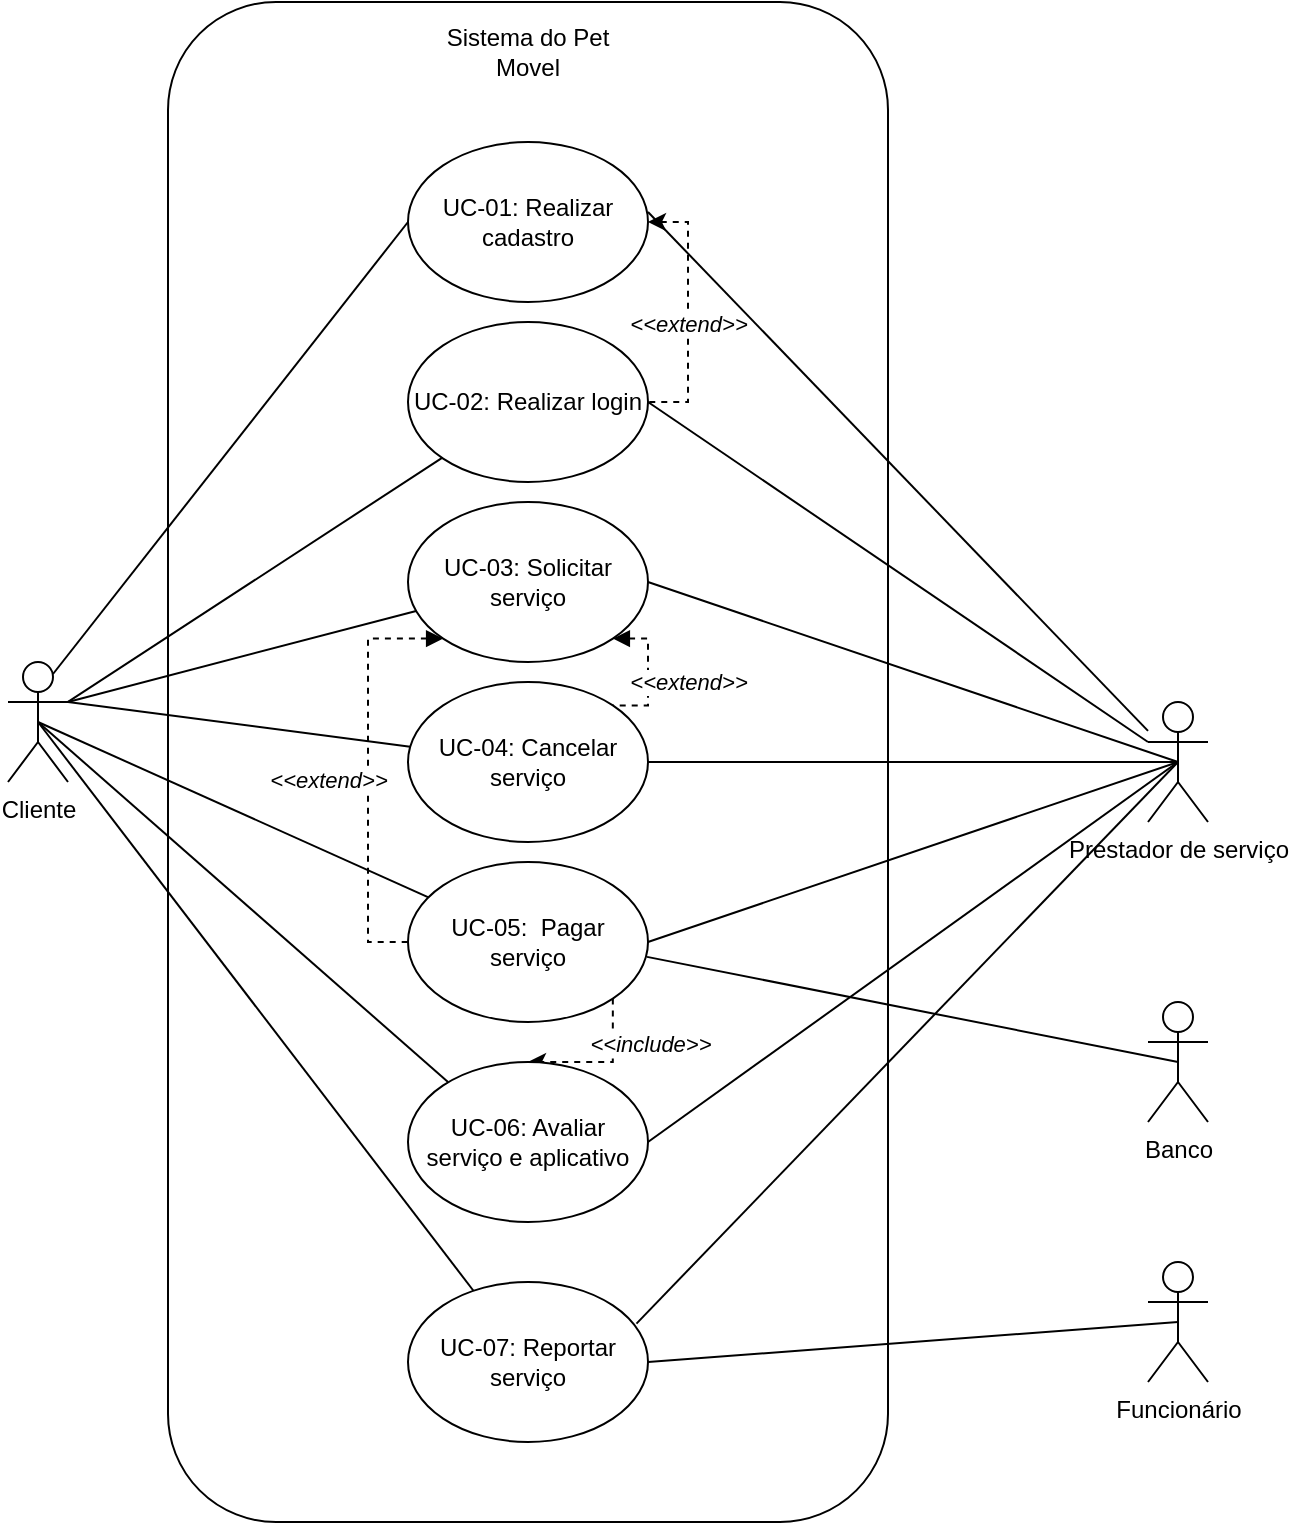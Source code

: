<mxfile version="24.2.5" type="github">
  <diagram name="Página-1" id="l8r8cuFOkIhVQ8wDeBiE">
    <mxGraphModel dx="611" dy="367" grid="1" gridSize="10" guides="1" tooltips="1" connect="1" arrows="1" fold="1" page="1" pageScale="1" pageWidth="2339" pageHeight="3300" math="0" shadow="0">
      <root>
        <mxCell id="0" />
        <mxCell id="1" parent="0" />
        <mxCell id="v51SKbNVmQvFZcULpT_k-25" value="" style="rounded=1;whiteSpace=wrap;html=1;" parent="1" vertex="1">
          <mxGeometry x="150" y="100" width="360" height="760" as="geometry" />
        </mxCell>
        <mxCell id="8FJ5HQ2D-bfxr0lluIva-1" value="Cliente" style="shape=umlActor;verticalLabelPosition=bottom;verticalAlign=top;html=1;outlineConnect=0;" parent="1" vertex="1">
          <mxGeometry x="70" y="430" width="30" height="60" as="geometry" />
        </mxCell>
        <mxCell id="8FJ5HQ2D-bfxr0lluIva-2" value="Prestador de serviço" style="shape=umlActor;verticalLabelPosition=bottom;verticalAlign=top;html=1;outlineConnect=0;" parent="1" vertex="1">
          <mxGeometry x="640" y="450" width="30" height="60" as="geometry" />
        </mxCell>
        <mxCell id="8FJ5HQ2D-bfxr0lluIva-5" value="Funcionário" style="shape=umlActor;verticalLabelPosition=bottom;verticalAlign=top;html=1;outlineConnect=0;" parent="1" vertex="1">
          <mxGeometry x="640" y="730" width="30" height="60" as="geometry" />
        </mxCell>
        <mxCell id="v51SKbNVmQvFZcULpT_k-27" style="edgeStyle=orthogonalEdgeStyle;rounded=0;orthogonalLoop=1;jettySize=auto;html=1;exitX=1;exitY=0.5;exitDx=0;exitDy=0;entryX=1;entryY=0.5;entryDx=0;entryDy=0;endArrow=none;endFill=0;startArrow=classic;startFill=1;dashed=1;" parent="1" source="8FJ5HQ2D-bfxr0lluIva-6" target="v51SKbNVmQvFZcULpT_k-4" edge="1">
          <mxGeometry relative="1" as="geometry" />
        </mxCell>
        <mxCell id="v51SKbNVmQvFZcULpT_k-28" value="&lt;i&gt;&amp;lt;&amp;lt;extend&amp;gt;&amp;gt;&lt;/i&gt;" style="edgeLabel;html=1;align=center;verticalAlign=middle;resizable=0;points=[];" parent="v51SKbNVmQvFZcULpT_k-27" vertex="1" connectable="0">
          <mxGeometry x="-0.194" relative="1" as="geometry">
            <mxPoint y="18" as="offset" />
          </mxGeometry>
        </mxCell>
        <mxCell id="8FJ5HQ2D-bfxr0lluIva-6" value="UC-01: Realizar cadastro" style="ellipse;whiteSpace=wrap;html=1;" parent="1" vertex="1">
          <mxGeometry x="270" y="170" width="120" height="80" as="geometry" />
        </mxCell>
        <mxCell id="v51SKbNVmQvFZcULpT_k-2" value="" style="endArrow=none;html=1;rounded=0;entryX=0;entryY=0.5;entryDx=0;entryDy=0;exitX=0.75;exitY=0.1;exitDx=0;exitDy=0;exitPerimeter=0;" parent="1" source="8FJ5HQ2D-bfxr0lluIva-1" target="8FJ5HQ2D-bfxr0lluIva-6" edge="1">
          <mxGeometry width="50" height="50" relative="1" as="geometry">
            <mxPoint x="140" y="350" as="sourcePoint" />
            <mxPoint x="190" y="300" as="targetPoint" />
          </mxGeometry>
        </mxCell>
        <mxCell id="v51SKbNVmQvFZcULpT_k-3" value="" style="endArrow=none;html=1;rounded=0;exitX=1;exitY=0.333;exitDx=0;exitDy=0;exitPerimeter=0;" parent="1" source="8FJ5HQ2D-bfxr0lluIva-1" target="v51SKbNVmQvFZcULpT_k-4" edge="1">
          <mxGeometry width="50" height="50" relative="1" as="geometry">
            <mxPoint x="140" y="370" as="sourcePoint" />
            <mxPoint x="190" y="320" as="targetPoint" />
          </mxGeometry>
        </mxCell>
        <mxCell id="v51SKbNVmQvFZcULpT_k-4" value="UC-02: Realizar login" style="ellipse;whiteSpace=wrap;html=1;" parent="1" vertex="1">
          <mxGeometry x="270" y="260" width="120" height="80" as="geometry" />
        </mxCell>
        <mxCell id="v51SKbNVmQvFZcULpT_k-5" value="" style="endArrow=none;html=1;rounded=0;exitX=1;exitY=0.333;exitDx=0;exitDy=0;exitPerimeter=0;" parent="1" source="8FJ5HQ2D-bfxr0lluIva-1" target="v51SKbNVmQvFZcULpT_k-6" edge="1">
          <mxGeometry width="50" height="50" relative="1" as="geometry">
            <mxPoint x="140" y="390" as="sourcePoint" />
            <mxPoint x="280" y="390" as="targetPoint" />
          </mxGeometry>
        </mxCell>
        <mxCell id="v51SKbNVmQvFZcULpT_k-31" style="edgeStyle=orthogonalEdgeStyle;rounded=0;orthogonalLoop=1;jettySize=auto;html=1;exitX=1;exitY=1;exitDx=0;exitDy=0;entryX=1;entryY=0;entryDx=0;entryDy=0;dashed=1;endArrow=none;endFill=0;startArrow=block;startFill=1;" parent="1" source="v51SKbNVmQvFZcULpT_k-6" target="v51SKbNVmQvFZcULpT_k-8" edge="1">
          <mxGeometry relative="1" as="geometry">
            <Array as="points">
              <mxPoint x="390" y="418" />
              <mxPoint x="390" y="452" />
            </Array>
          </mxGeometry>
        </mxCell>
        <mxCell id="v51SKbNVmQvFZcULpT_k-32" value="&lt;i&gt;&amp;lt;&amp;lt;extend&amp;gt;&amp;gt;&lt;/i&gt;" style="edgeLabel;html=1;align=center;verticalAlign=middle;resizable=0;points=[];" parent="v51SKbNVmQvFZcULpT_k-31" vertex="1" connectable="0">
          <mxGeometry x="0.084" relative="1" as="geometry">
            <mxPoint x="20" y="2" as="offset" />
          </mxGeometry>
        </mxCell>
        <mxCell id="v51SKbNVmQvFZcULpT_k-33" style="edgeStyle=orthogonalEdgeStyle;rounded=0;orthogonalLoop=1;jettySize=auto;html=1;exitX=0;exitY=1;exitDx=0;exitDy=0;entryX=0;entryY=0.5;entryDx=0;entryDy=0;dashed=1;endArrow=none;endFill=0;startArrow=block;startFill=1;" parent="1" source="v51SKbNVmQvFZcULpT_k-6" target="v51SKbNVmQvFZcULpT_k-10" edge="1">
          <mxGeometry relative="1" as="geometry">
            <Array as="points">
              <mxPoint x="250" y="418" />
              <mxPoint x="250" y="570" />
            </Array>
          </mxGeometry>
        </mxCell>
        <mxCell id="v51SKbNVmQvFZcULpT_k-34" value="&lt;i&gt;&amp;lt;&amp;lt;extend&amp;gt;&amp;gt;&lt;/i&gt;" style="edgeLabel;html=1;align=center;verticalAlign=middle;resizable=0;points=[];" parent="v51SKbNVmQvFZcULpT_k-33" vertex="1" connectable="0">
          <mxGeometry x="0.096" y="3" relative="1" as="geometry">
            <mxPoint x="-23" y="-6" as="offset" />
          </mxGeometry>
        </mxCell>
        <mxCell id="v51SKbNVmQvFZcULpT_k-6" value="UC-03: Solicitar serviço" style="ellipse;whiteSpace=wrap;html=1;" parent="1" vertex="1">
          <mxGeometry x="270" y="350" width="120" height="80" as="geometry" />
        </mxCell>
        <mxCell id="v51SKbNVmQvFZcULpT_k-7" value="" style="endArrow=none;html=1;rounded=0;exitX=1;exitY=0.333;exitDx=0;exitDy=0;exitPerimeter=0;" parent="1" source="8FJ5HQ2D-bfxr0lluIva-1" target="v51SKbNVmQvFZcULpT_k-8" edge="1">
          <mxGeometry width="50" height="50" relative="1" as="geometry">
            <mxPoint x="140" y="400" as="sourcePoint" />
            <mxPoint x="270" y="480" as="targetPoint" />
          </mxGeometry>
        </mxCell>
        <mxCell id="v51SKbNVmQvFZcULpT_k-8" value="UC-04: Cancelar serviço" style="ellipse;whiteSpace=wrap;html=1;" parent="1" vertex="1">
          <mxGeometry x="270" y="440" width="120" height="80" as="geometry" />
        </mxCell>
        <mxCell id="v51SKbNVmQvFZcULpT_k-9" value="" style="endArrow=none;html=1;rounded=0;exitX=0.5;exitY=0.5;exitDx=0;exitDy=0;exitPerimeter=0;" parent="1" source="8FJ5HQ2D-bfxr0lluIva-1" target="v51SKbNVmQvFZcULpT_k-10" edge="1">
          <mxGeometry width="50" height="50" relative="1" as="geometry">
            <mxPoint x="130" y="410" as="sourcePoint" />
            <mxPoint x="260" y="520" as="targetPoint" />
          </mxGeometry>
        </mxCell>
        <mxCell id="v51SKbNVmQvFZcULpT_k-35" style="edgeStyle=orthogonalEdgeStyle;rounded=0;orthogonalLoop=1;jettySize=auto;html=1;exitX=1;exitY=1;exitDx=0;exitDy=0;dashed=1;" parent="1" source="v51SKbNVmQvFZcULpT_k-10" target="v51SKbNVmQvFZcULpT_k-13" edge="1">
          <mxGeometry relative="1" as="geometry" />
        </mxCell>
        <mxCell id="v51SKbNVmQvFZcULpT_k-36" value="&lt;i&gt;&amp;lt;&amp;lt;include&amp;gt;&amp;gt;&lt;/i&gt;" style="edgeLabel;html=1;align=center;verticalAlign=middle;resizable=0;points=[];" parent="v51SKbNVmQvFZcULpT_k-35" vertex="1" connectable="0">
          <mxGeometry x="-0.565" relative="1" as="geometry">
            <mxPoint x="18" y="6" as="offset" />
          </mxGeometry>
        </mxCell>
        <mxCell id="v51SKbNVmQvFZcULpT_k-10" value="UC-05:&amp;nbsp; Pagar serviço" style="ellipse;whiteSpace=wrap;html=1;" parent="1" vertex="1">
          <mxGeometry x="270" y="530" width="120" height="80" as="geometry" />
        </mxCell>
        <mxCell id="v51SKbNVmQvFZcULpT_k-11" value="" style="endArrow=none;html=1;rounded=0;entryX=0.5;entryY=0.5;entryDx=0;entryDy=0;entryPerimeter=0;" parent="1" target="8FJ5HQ2D-bfxr0lluIva-1" edge="1">
          <mxGeometry width="50" height="50" relative="1" as="geometry">
            <mxPoint x="290" y="640" as="sourcePoint" />
            <mxPoint x="140" y="430" as="targetPoint" />
          </mxGeometry>
        </mxCell>
        <mxCell id="v51SKbNVmQvFZcULpT_k-13" value="UC-06: Avaliar serviço e aplicativo" style="ellipse;whiteSpace=wrap;html=1;" parent="1" vertex="1">
          <mxGeometry x="270" y="630" width="120" height="80" as="geometry" />
        </mxCell>
        <mxCell id="v51SKbNVmQvFZcULpT_k-14" value="" style="endArrow=none;html=1;rounded=0;entryX=0.5;entryY=0.5;entryDx=0;entryDy=0;entryPerimeter=0;" parent="1" source="v51SKbNVmQvFZcULpT_k-16" target="8FJ5HQ2D-bfxr0lluIva-1" edge="1">
          <mxGeometry width="50" height="50" relative="1" as="geometry">
            <mxPoint x="280" y="750" as="sourcePoint" />
            <mxPoint x="130" y="440" as="targetPoint" />
          </mxGeometry>
        </mxCell>
        <mxCell id="v51SKbNVmQvFZcULpT_k-16" value="UC-07: Reportar serviço" style="ellipse;whiteSpace=wrap;html=1;" parent="1" vertex="1">
          <mxGeometry x="270" y="740" width="120" height="80" as="geometry" />
        </mxCell>
        <mxCell id="v51SKbNVmQvFZcULpT_k-17" value="" style="endArrow=none;html=1;rounded=0;" parent="1" target="8FJ5HQ2D-bfxr0lluIva-2" edge="1">
          <mxGeometry width="50" height="50" relative="1" as="geometry">
            <mxPoint x="390" y="205" as="sourcePoint" />
            <mxPoint x="440" y="155" as="targetPoint" />
          </mxGeometry>
        </mxCell>
        <mxCell id="v51SKbNVmQvFZcULpT_k-18" value="" style="endArrow=none;html=1;rounded=0;entryX=0;entryY=0.333;entryDx=0;entryDy=0;entryPerimeter=0;" parent="1" target="8FJ5HQ2D-bfxr0lluIva-2" edge="1">
          <mxGeometry width="50" height="50" relative="1" as="geometry">
            <mxPoint x="390" y="300" as="sourcePoint" />
            <mxPoint x="440" y="250" as="targetPoint" />
          </mxGeometry>
        </mxCell>
        <mxCell id="v51SKbNVmQvFZcULpT_k-19" value="" style="endArrow=none;html=1;rounded=0;entryX=0.5;entryY=0.5;entryDx=0;entryDy=0;entryPerimeter=0;" parent="1" target="8FJ5HQ2D-bfxr0lluIva-2" edge="1">
          <mxGeometry width="50" height="50" relative="1" as="geometry">
            <mxPoint x="390" y="390" as="sourcePoint" />
            <mxPoint x="440" y="340" as="targetPoint" />
          </mxGeometry>
        </mxCell>
        <mxCell id="v51SKbNVmQvFZcULpT_k-20" value="" style="endArrow=none;html=1;rounded=0;entryX=0.5;entryY=0.5;entryDx=0;entryDy=0;entryPerimeter=0;" parent="1" target="8FJ5HQ2D-bfxr0lluIva-2" edge="1">
          <mxGeometry width="50" height="50" relative="1" as="geometry">
            <mxPoint x="390" y="480" as="sourcePoint" />
            <mxPoint x="440" y="430" as="targetPoint" />
          </mxGeometry>
        </mxCell>
        <mxCell id="v51SKbNVmQvFZcULpT_k-21" value="" style="endArrow=none;html=1;rounded=0;entryX=0.5;entryY=0.5;entryDx=0;entryDy=0;entryPerimeter=0;" parent="1" target="8FJ5HQ2D-bfxr0lluIva-2" edge="1">
          <mxGeometry width="50" height="50" relative="1" as="geometry">
            <mxPoint x="390" y="570" as="sourcePoint" />
            <mxPoint x="440" y="520" as="targetPoint" />
          </mxGeometry>
        </mxCell>
        <mxCell id="v51SKbNVmQvFZcULpT_k-22" value="" style="endArrow=none;html=1;rounded=0;entryX=0.5;entryY=0.5;entryDx=0;entryDy=0;entryPerimeter=0;" parent="1" target="8FJ5HQ2D-bfxr0lluIva-2" edge="1">
          <mxGeometry width="50" height="50" relative="1" as="geometry">
            <mxPoint x="390" y="670" as="sourcePoint" />
            <mxPoint x="440" y="620" as="targetPoint" />
          </mxGeometry>
        </mxCell>
        <mxCell id="v51SKbNVmQvFZcULpT_k-23" value="" style="endArrow=none;html=1;rounded=0;entryX=0.5;entryY=0.5;entryDx=0;entryDy=0;entryPerimeter=0;exitX=0.952;exitY=0.26;exitDx=0;exitDy=0;exitPerimeter=0;" parent="1" source="v51SKbNVmQvFZcULpT_k-16" target="8FJ5HQ2D-bfxr0lluIva-2" edge="1">
          <mxGeometry width="50" height="50" relative="1" as="geometry">
            <mxPoint x="380" y="780" as="sourcePoint" />
            <mxPoint x="430" y="730" as="targetPoint" />
          </mxGeometry>
        </mxCell>
        <mxCell id="v51SKbNVmQvFZcULpT_k-24" value="" style="endArrow=none;html=1;rounded=0;exitX=1;exitY=0.5;exitDx=0;exitDy=0;entryX=0.5;entryY=0.5;entryDx=0;entryDy=0;entryPerimeter=0;" parent="1" source="v51SKbNVmQvFZcULpT_k-16" target="8FJ5HQ2D-bfxr0lluIva-5" edge="1">
          <mxGeometry width="50" height="50" relative="1" as="geometry">
            <mxPoint x="370" y="770" as="sourcePoint" />
            <mxPoint x="760" y="570" as="targetPoint" />
          </mxGeometry>
        </mxCell>
        <mxCell id="v51SKbNVmQvFZcULpT_k-26" value="Sistema do Pet Movel" style="text;html=1;align=center;verticalAlign=middle;whiteSpace=wrap;rounded=0;" parent="1" vertex="1">
          <mxGeometry x="280" y="110" width="100" height="30" as="geometry" />
        </mxCell>
        <mxCell id="HDKuQwI3EFT45OKboHV1-1" value="Banco" style="shape=umlActor;verticalLabelPosition=bottom;verticalAlign=top;html=1;outlineConnect=0;" vertex="1" parent="1">
          <mxGeometry x="640" y="600" width="30" height="60" as="geometry" />
        </mxCell>
        <mxCell id="HDKuQwI3EFT45OKboHV1-5" style="rounded=0;orthogonalLoop=1;jettySize=auto;html=1;exitX=0.5;exitY=0.5;exitDx=0;exitDy=0;exitPerimeter=0;entryX=0.996;entryY=0.593;entryDx=0;entryDy=0;entryPerimeter=0;endArrow=none;endFill=0;" edge="1" parent="1" source="HDKuQwI3EFT45OKboHV1-1" target="v51SKbNVmQvFZcULpT_k-10">
          <mxGeometry relative="1" as="geometry" />
        </mxCell>
      </root>
    </mxGraphModel>
  </diagram>
</mxfile>
